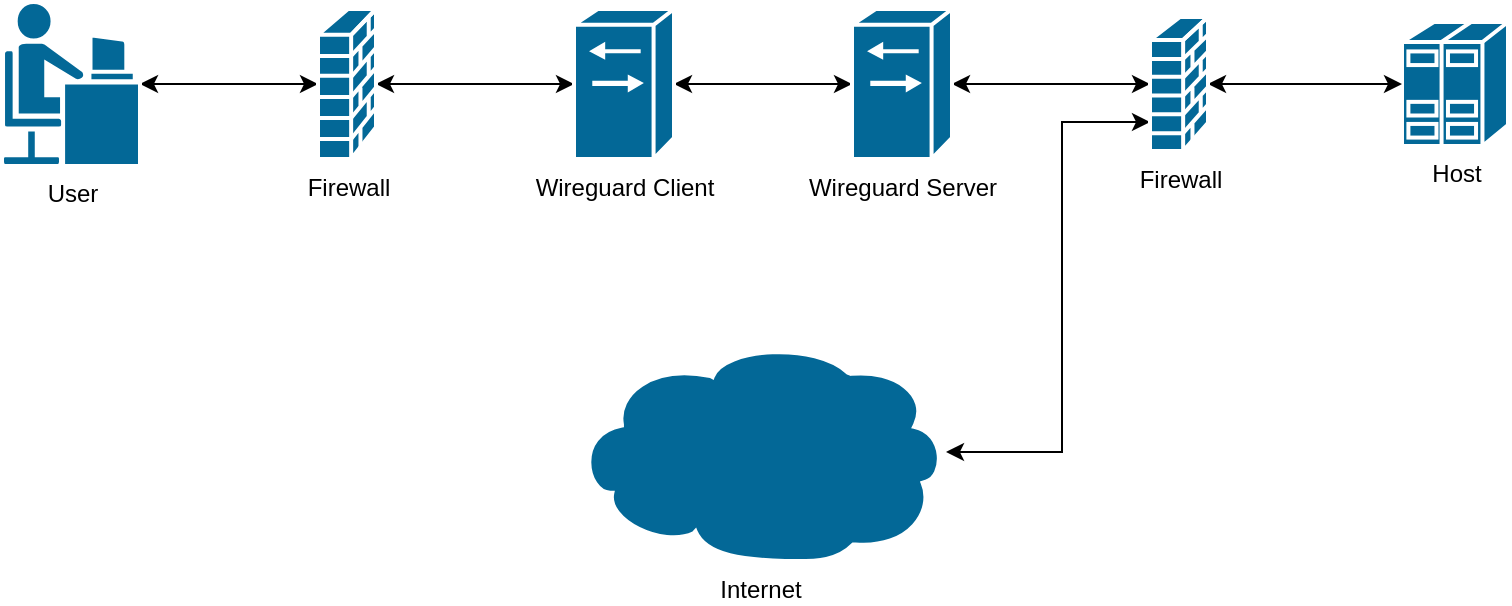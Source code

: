 <mxfile version="21.6.8" type="github">
  <diagram id="6a731a19-8d31-9384-78a2-239565b7b9f0" name="Page-1">
    <mxGraphModel dx="2113" dy="1157" grid="1" gridSize="10" guides="1" tooltips="1" connect="1" arrows="1" fold="1" page="1" pageScale="1" pageWidth="827" pageHeight="1169" background="none" math="0" shadow="0">
      <root>
        <mxCell id="0" />
        <mxCell id="1" parent="0" />
        <mxCell id="pyfSCo66cifnsj62iawL-2287" value="" style="edgeStyle=orthogonalEdgeStyle;rounded=0;orthogonalLoop=1;jettySize=auto;html=1;startArrow=classic;startFill=1;" edge="1" parent="1" source="pyfSCo66cifnsj62iawL-2257" target="pyfSCo66cifnsj62iawL-2284">
          <mxGeometry relative="1" as="geometry" />
        </mxCell>
        <mxCell id="pyfSCo66cifnsj62iawL-2257" value="User" style="shape=mxgraph.cisco.people.androgenous_person;sketch=0;html=1;pointerEvents=1;dashed=0;fillColor=#036897;strokeColor=#ffffff;strokeWidth=2;verticalLabelPosition=bottom;verticalAlign=top;align=center;outlineConnect=0;" vertex="1" parent="1">
          <mxGeometry x="20" y="90" width="69" height="82" as="geometry" />
        </mxCell>
        <mxCell id="pyfSCo66cifnsj62iawL-2258" value="Host" style="shape=mxgraph.cisco.servers.standard_host;sketch=0;html=1;pointerEvents=1;dashed=0;fillColor=#036897;strokeColor=#ffffff;strokeWidth=2;verticalLabelPosition=bottom;verticalAlign=top;align=center;outlineConnect=0;" vertex="1" parent="1">
          <mxGeometry x="720" y="100" width="53" height="62" as="geometry" />
        </mxCell>
        <mxCell id="pyfSCo66cifnsj62iawL-2267" style="edgeStyle=orthogonalEdgeStyle;rounded=0;orthogonalLoop=1;jettySize=auto;html=1;entryX=0;entryY=0.5;entryDx=0;entryDy=0;entryPerimeter=0;startArrow=classic;startFill=1;" edge="1" parent="1" source="pyfSCo66cifnsj62iawL-2261" target="pyfSCo66cifnsj62iawL-2263">
          <mxGeometry relative="1" as="geometry" />
        </mxCell>
        <mxCell id="pyfSCo66cifnsj62iawL-2288" value="" style="edgeStyle=orthogonalEdgeStyle;rounded=0;orthogonalLoop=1;jettySize=auto;html=1;startArrow=classic;startFill=1;" edge="1" parent="1" source="pyfSCo66cifnsj62iawL-2261" target="pyfSCo66cifnsj62iawL-2284">
          <mxGeometry relative="1" as="geometry" />
        </mxCell>
        <mxCell id="pyfSCo66cifnsj62iawL-2261" value="&lt;div&gt;Wireguard Client&lt;/div&gt;" style="shape=mxgraph.cisco.switches.generic_softswitch;sketch=0;html=1;pointerEvents=1;dashed=0;fillColor=#036897;strokeColor=#ffffff;strokeWidth=2;verticalLabelPosition=bottom;verticalAlign=top;align=center;outlineConnect=0;" vertex="1" parent="1">
          <mxGeometry x="306" y="93.5" width="50" height="75" as="geometry" />
        </mxCell>
        <mxCell id="pyfSCo66cifnsj62iawL-2272" style="edgeStyle=orthogonalEdgeStyle;rounded=0;orthogonalLoop=1;jettySize=auto;html=1;entryX=0;entryY=0.5;entryDx=0;entryDy=0;entryPerimeter=0;startArrow=classic;startFill=1;" edge="1" parent="1" source="pyfSCo66cifnsj62iawL-2263" target="pyfSCo66cifnsj62iawL-2269">
          <mxGeometry relative="1" as="geometry" />
        </mxCell>
        <mxCell id="pyfSCo66cifnsj62iawL-2263" value="&lt;div&gt;Wireguard Server&lt;br&gt;&lt;/div&gt;" style="shape=mxgraph.cisco.switches.generic_softswitch;sketch=0;html=1;pointerEvents=1;dashed=0;fillColor=#036897;strokeColor=#ffffff;strokeWidth=2;verticalLabelPosition=bottom;verticalAlign=top;align=center;outlineConnect=0;" vertex="1" parent="1">
          <mxGeometry x="445" y="93.5" width="50" height="75" as="geometry" />
        </mxCell>
        <mxCell id="pyfSCo66cifnsj62iawL-2289" value="" style="edgeStyle=orthogonalEdgeStyle;rounded=0;orthogonalLoop=1;jettySize=auto;html=1;startArrow=classic;startFill=1;" edge="1" parent="1" source="pyfSCo66cifnsj62iawL-2269" target="pyfSCo66cifnsj62iawL-2258">
          <mxGeometry relative="1" as="geometry" />
        </mxCell>
        <mxCell id="pyfSCo66cifnsj62iawL-2291" style="edgeStyle=orthogonalEdgeStyle;rounded=0;orthogonalLoop=1;jettySize=auto;html=1;startArrow=classic;startFill=1;" edge="1" parent="1" source="pyfSCo66cifnsj62iawL-2269" target="pyfSCo66cifnsj62iawL-2275">
          <mxGeometry relative="1" as="geometry">
            <Array as="points">
              <mxPoint x="550" y="150" />
              <mxPoint x="550" y="315" />
            </Array>
          </mxGeometry>
        </mxCell>
        <mxCell id="pyfSCo66cifnsj62iawL-2269" value="Firewall" style="shape=mxgraph.cisco.security.firewall;sketch=0;html=1;pointerEvents=1;dashed=0;fillColor=#036897;strokeColor=#ffffff;strokeWidth=2;verticalLabelPosition=bottom;verticalAlign=top;align=center;outlineConnect=0;" vertex="1" parent="1">
          <mxGeometry x="594" y="97.5" width="29" height="67" as="geometry" />
        </mxCell>
        <mxCell id="pyfSCo66cifnsj62iawL-2275" value="&lt;div&gt;Internet&lt;/div&gt;" style="shape=mxgraph.cisco.storage.cloud;sketch=0;html=1;pointerEvents=1;dashed=0;fillColor=#036897;strokeColor=#ffffff;strokeWidth=2;verticalLabelPosition=bottom;verticalAlign=top;align=center;outlineConnect=0;" vertex="1" parent="1">
          <mxGeometry x="306" y="260" width="186" height="110" as="geometry" />
        </mxCell>
        <mxCell id="pyfSCo66cifnsj62iawL-2284" value="Firewall" style="shape=mxgraph.cisco.security.firewall;sketch=0;html=1;pointerEvents=1;dashed=0;fillColor=#036897;strokeColor=#ffffff;strokeWidth=2;verticalLabelPosition=bottom;verticalAlign=top;align=center;outlineConnect=0;" vertex="1" parent="1">
          <mxGeometry x="178" y="93.5" width="29" height="75" as="geometry" />
        </mxCell>
      </root>
    </mxGraphModel>
  </diagram>
</mxfile>
